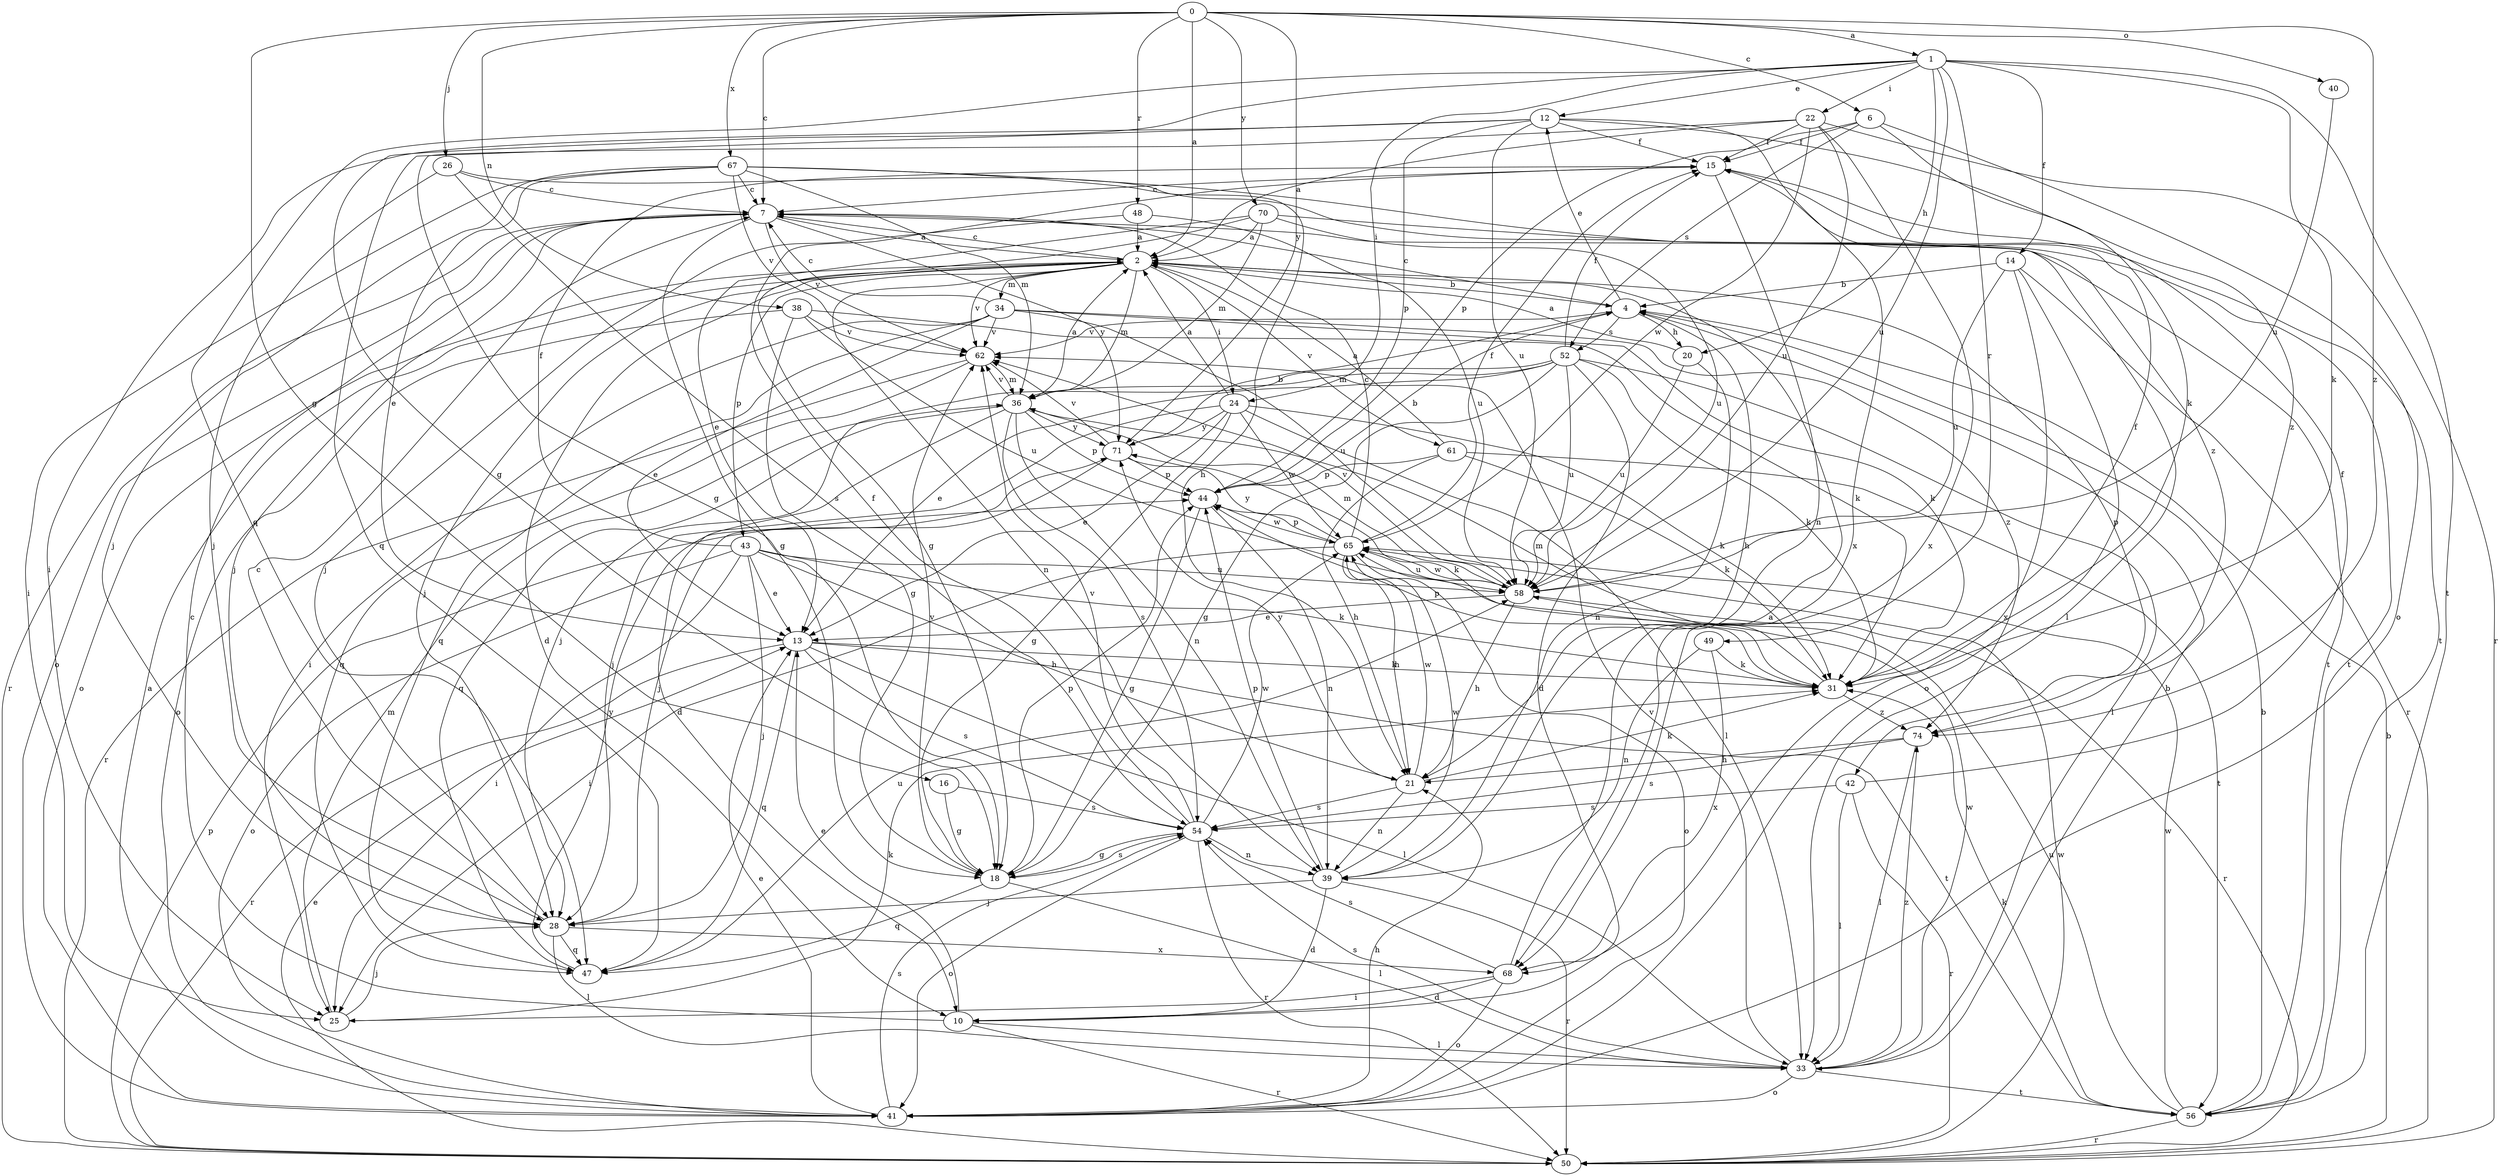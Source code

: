 strict digraph  {
0;
1;
2;
4;
6;
7;
10;
12;
13;
14;
15;
16;
18;
20;
21;
22;
24;
25;
26;
28;
31;
33;
34;
36;
38;
39;
40;
41;
42;
43;
44;
47;
48;
49;
50;
52;
54;
56;
58;
61;
62;
65;
67;
68;
70;
71;
74;
0 -> 1  [label=a];
0 -> 2  [label=a];
0 -> 6  [label=c];
0 -> 7  [label=c];
0 -> 16  [label=g];
0 -> 26  [label=j];
0 -> 38  [label=n];
0 -> 40  [label=o];
0 -> 48  [label=r];
0 -> 67  [label=x];
0 -> 70  [label=y];
0 -> 71  [label=y];
0 -> 74  [label=z];
1 -> 12  [label=e];
1 -> 14  [label=f];
1 -> 18  [label=g];
1 -> 20  [label=h];
1 -> 22  [label=i];
1 -> 24  [label=i];
1 -> 31  [label=k];
1 -> 47  [label=q];
1 -> 49  [label=r];
1 -> 56  [label=t];
1 -> 58  [label=u];
2 -> 4  [label=b];
2 -> 7  [label=c];
2 -> 10  [label=d];
2 -> 24  [label=i];
2 -> 28  [label=j];
2 -> 34  [label=m];
2 -> 36  [label=m];
2 -> 39  [label=n];
2 -> 41  [label=o];
2 -> 42  [label=p];
2 -> 43  [label=p];
2 -> 61  [label=v];
2 -> 62  [label=v];
4 -> 7  [label=c];
4 -> 12  [label=e];
4 -> 20  [label=h];
4 -> 21  [label=h];
4 -> 52  [label=s];
4 -> 62  [label=v];
6 -> 15  [label=f];
6 -> 31  [label=k];
6 -> 41  [label=o];
6 -> 44  [label=p];
6 -> 52  [label=s];
7 -> 2  [label=a];
7 -> 18  [label=g];
7 -> 28  [label=j];
7 -> 41  [label=o];
7 -> 50  [label=r];
7 -> 56  [label=t];
7 -> 62  [label=v];
7 -> 71  [label=y];
10 -> 7  [label=c];
10 -> 13  [label=e];
10 -> 33  [label=l];
10 -> 50  [label=r];
12 -> 15  [label=f];
12 -> 25  [label=i];
12 -> 44  [label=p];
12 -> 47  [label=q];
12 -> 58  [label=u];
12 -> 68  [label=x];
12 -> 74  [label=z];
13 -> 31  [label=k];
13 -> 33  [label=l];
13 -> 47  [label=q];
13 -> 50  [label=r];
13 -> 54  [label=s];
13 -> 56  [label=t];
14 -> 4  [label=b];
14 -> 41  [label=o];
14 -> 50  [label=r];
14 -> 58  [label=u];
14 -> 68  [label=x];
15 -> 7  [label=c];
15 -> 39  [label=n];
15 -> 56  [label=t];
16 -> 18  [label=g];
16 -> 54  [label=s];
18 -> 33  [label=l];
18 -> 44  [label=p];
18 -> 47  [label=q];
18 -> 54  [label=s];
18 -> 62  [label=v];
20 -> 2  [label=a];
20 -> 39  [label=n];
20 -> 58  [label=u];
21 -> 31  [label=k];
21 -> 39  [label=n];
21 -> 54  [label=s];
21 -> 65  [label=w];
21 -> 71  [label=y];
22 -> 2  [label=a];
22 -> 15  [label=f];
22 -> 18  [label=g];
22 -> 50  [label=r];
22 -> 58  [label=u];
22 -> 65  [label=w];
22 -> 68  [label=x];
24 -> 2  [label=a];
24 -> 13  [label=e];
24 -> 18  [label=g];
24 -> 28  [label=j];
24 -> 31  [label=k];
24 -> 33  [label=l];
24 -> 65  [label=w];
24 -> 71  [label=y];
25 -> 28  [label=j];
25 -> 31  [label=k];
25 -> 36  [label=m];
26 -> 7  [label=c];
26 -> 28  [label=j];
26 -> 54  [label=s];
26 -> 74  [label=z];
28 -> 7  [label=c];
28 -> 33  [label=l];
28 -> 47  [label=q];
28 -> 68  [label=x];
31 -> 15  [label=f];
31 -> 36  [label=m];
31 -> 44  [label=p];
31 -> 74  [label=z];
33 -> 4  [label=b];
33 -> 41  [label=o];
33 -> 54  [label=s];
33 -> 56  [label=t];
33 -> 62  [label=v];
33 -> 65  [label=w];
33 -> 74  [label=z];
34 -> 7  [label=c];
34 -> 13  [label=e];
34 -> 25  [label=i];
34 -> 31  [label=k];
34 -> 47  [label=q];
34 -> 58  [label=u];
34 -> 62  [label=v];
34 -> 74  [label=z];
36 -> 2  [label=a];
36 -> 10  [label=d];
36 -> 39  [label=n];
36 -> 44  [label=p];
36 -> 47  [label=q];
36 -> 54  [label=s];
36 -> 62  [label=v];
36 -> 71  [label=y];
38 -> 18  [label=g];
38 -> 31  [label=k];
38 -> 41  [label=o];
38 -> 58  [label=u];
38 -> 62  [label=v];
39 -> 10  [label=d];
39 -> 28  [label=j];
39 -> 44  [label=p];
39 -> 50  [label=r];
39 -> 65  [label=w];
40 -> 58  [label=u];
41 -> 2  [label=a];
41 -> 13  [label=e];
41 -> 21  [label=h];
41 -> 54  [label=s];
42 -> 15  [label=f];
42 -> 33  [label=l];
42 -> 50  [label=r];
42 -> 54  [label=s];
43 -> 13  [label=e];
43 -> 15  [label=f];
43 -> 21  [label=h];
43 -> 25  [label=i];
43 -> 28  [label=j];
43 -> 31  [label=k];
43 -> 41  [label=o];
43 -> 58  [label=u];
44 -> 4  [label=b];
44 -> 18  [label=g];
44 -> 39  [label=n];
44 -> 65  [label=w];
47 -> 58  [label=u];
47 -> 71  [label=y];
48 -> 2  [label=a];
48 -> 28  [label=j];
48 -> 58  [label=u];
49 -> 31  [label=k];
49 -> 39  [label=n];
49 -> 68  [label=x];
50 -> 4  [label=b];
50 -> 13  [label=e];
50 -> 44  [label=p];
50 -> 65  [label=w];
52 -> 10  [label=d];
52 -> 13  [label=e];
52 -> 15  [label=f];
52 -> 18  [label=g];
52 -> 28  [label=j];
52 -> 31  [label=k];
52 -> 33  [label=l];
52 -> 36  [label=m];
52 -> 58  [label=u];
54 -> 15  [label=f];
54 -> 18  [label=g];
54 -> 39  [label=n];
54 -> 41  [label=o];
54 -> 50  [label=r];
54 -> 62  [label=v];
54 -> 65  [label=w];
56 -> 4  [label=b];
56 -> 31  [label=k];
56 -> 50  [label=r];
56 -> 58  [label=u];
56 -> 65  [label=w];
58 -> 13  [label=e];
58 -> 21  [label=h];
58 -> 36  [label=m];
58 -> 50  [label=r];
58 -> 62  [label=v];
58 -> 65  [label=w];
61 -> 2  [label=a];
61 -> 21  [label=h];
61 -> 31  [label=k];
61 -> 44  [label=p];
61 -> 56  [label=t];
62 -> 36  [label=m];
62 -> 47  [label=q];
62 -> 50  [label=r];
65 -> 7  [label=c];
65 -> 15  [label=f];
65 -> 21  [label=h];
65 -> 25  [label=i];
65 -> 41  [label=o];
65 -> 44  [label=p];
65 -> 58  [label=u];
65 -> 71  [label=y];
67 -> 7  [label=c];
67 -> 13  [label=e];
67 -> 21  [label=h];
67 -> 25  [label=i];
67 -> 28  [label=j];
67 -> 33  [label=l];
67 -> 36  [label=m];
67 -> 62  [label=v];
68 -> 2  [label=a];
68 -> 10  [label=d];
68 -> 25  [label=i];
68 -> 41  [label=o];
68 -> 54  [label=s];
70 -> 2  [label=a];
70 -> 13  [label=e];
70 -> 18  [label=g];
70 -> 36  [label=m];
70 -> 56  [label=t];
70 -> 58  [label=u];
71 -> 4  [label=b];
71 -> 28  [label=j];
71 -> 31  [label=k];
71 -> 44  [label=p];
71 -> 62  [label=v];
74 -> 21  [label=h];
74 -> 33  [label=l];
74 -> 54  [label=s];
}
